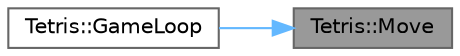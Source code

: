digraph "Tetris::Move"
{
 // LATEX_PDF_SIZE
  bgcolor="transparent";
  edge [fontname=Helvetica,fontsize=10,labelfontname=Helvetica,labelfontsize=10];
  node [fontname=Helvetica,fontsize=10,shape=box,height=0.2,width=0.4];
  rankdir="RL";
  Node1 [id="Node000001",label="Tetris::Move",height=0.2,width=0.4,color="gray40", fillcolor="grey60", style="filled", fontcolor="black",tooltip="Moves the last_spawn to given location."];
  Node1 -> Node2 [id="edge2_Node000001_Node000002",dir="back",color="steelblue1",style="solid",tooltip=" "];
  Node2 [id="Node000002",label="Tetris::GameLoop",height=0.2,width=0.4,color="grey40", fillcolor="white", style="filled",URL="$class_tetris.html#a311943597585d781a6f7dc5c3d5b3cee",tooltip="Main Game loop of function which hadles all the game loginc and GUI."];
}
